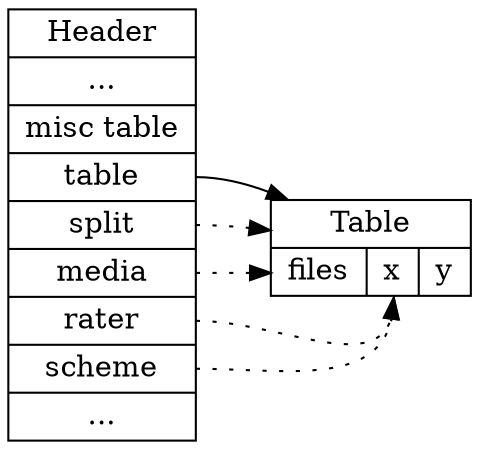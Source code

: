 digraph structs {

    rankdir=LR
    node[shape=record]

    header [label="Header | ... | <misctable> misc table | <table> table | <split> split | <media> media | <rater> rater | <scheme> scheme | ... "]
    table [label="Table | { <files> files | <column> x | y }"]

    header:split -> table [style="dotted"]
    header:media -> table:files [style="dotted"]
    header:rater -> table:column [style="dotted"]
    header:scheme -> table:column [style="dotted"]
    header:table -> table

}
